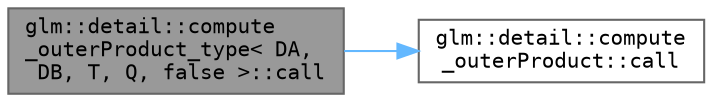 digraph "glm::detail::compute_outerProduct_type&lt; DA, DB, T, Q, false &gt;::call"
{
 // LATEX_PDF_SIZE
  bgcolor="transparent";
  edge [fontname=Terminal,fontsize=10,labelfontname=Helvetica,labelfontsize=10];
  node [fontname=Terminal,fontsize=10,shape=box,height=0.2,width=0.4];
  rankdir="LR";
  Node1 [label="glm::detail::compute\l_outerProduct_type\< DA,\l DB, T, Q, false \>::call",height=0.2,width=0.4,color="gray40", fillcolor="grey60", style="filled", fontcolor="black",tooltip=" "];
  Node1 -> Node2 [color="steelblue1",style="solid"];
  Node2 [label="glm::detail::compute\l_outerProduct::call",height=0.2,width=0.4,color="grey40", fillcolor="white", style="filled",URL="$structglm_1_1detail_1_1compute__outer_product.html#afe39032b1bcc380470450f7dac3df1ec",tooltip=" "];
}
